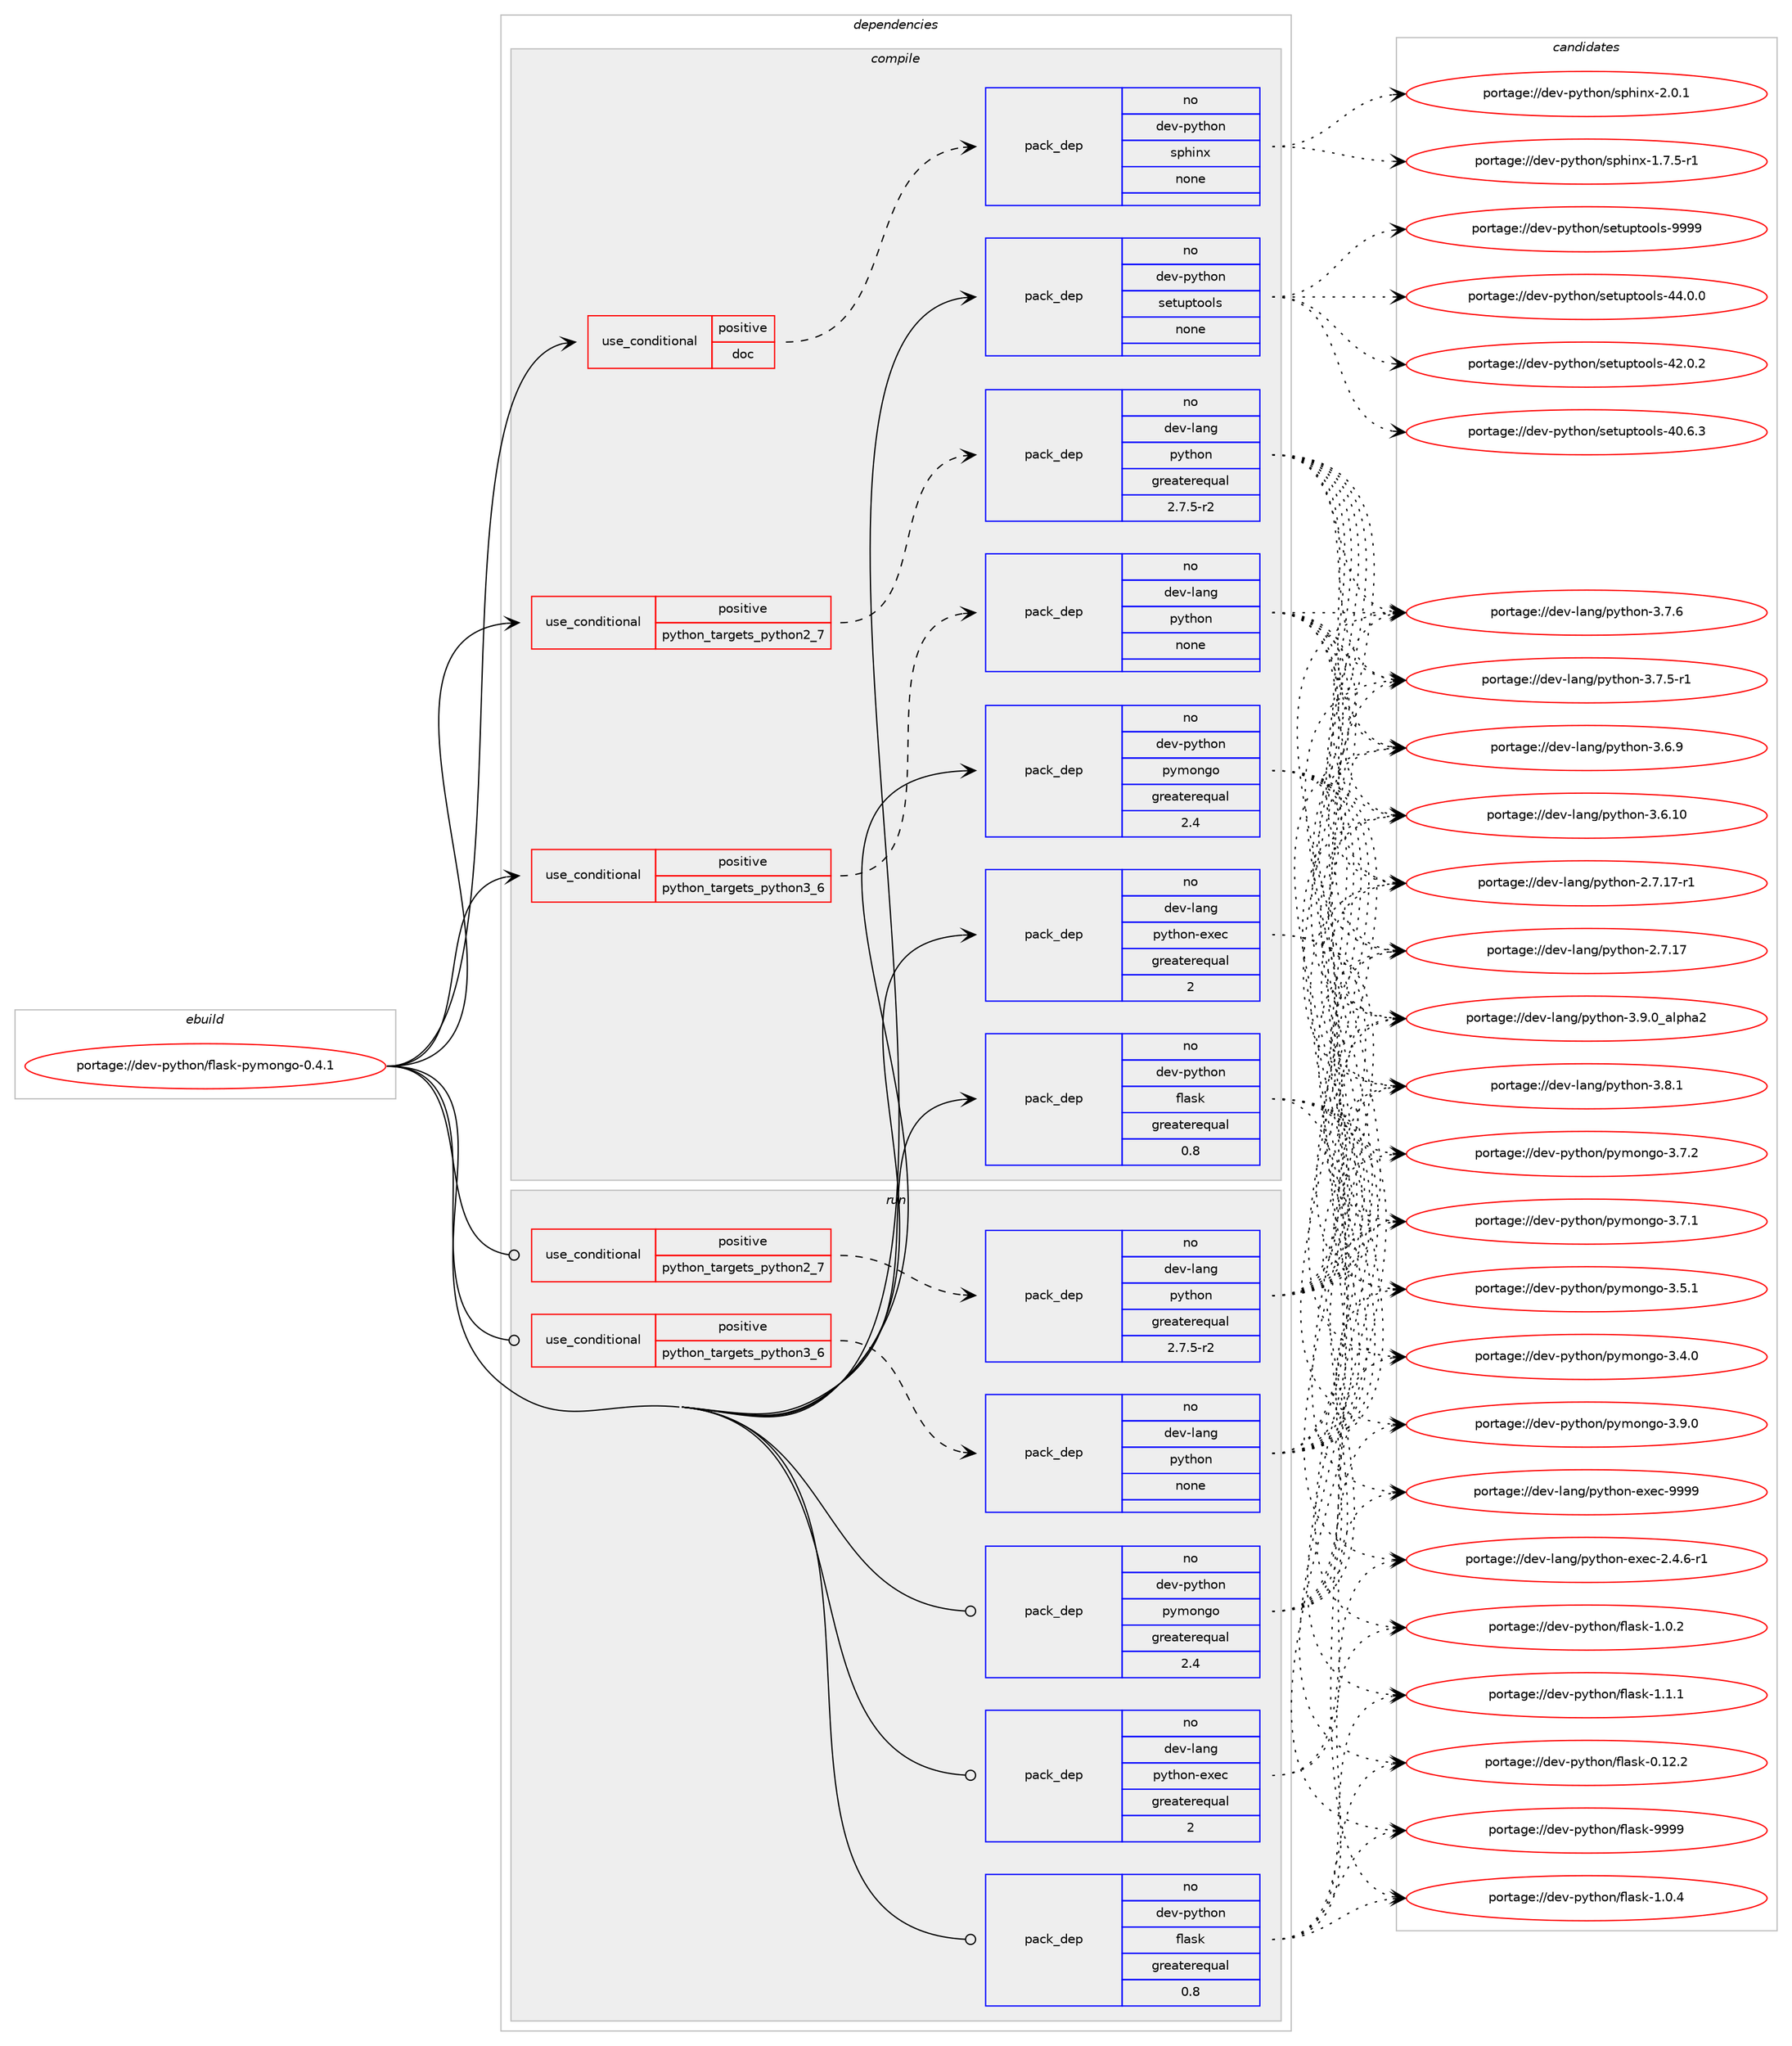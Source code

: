 digraph prolog {

# *************
# Graph options
# *************

newrank=true;
concentrate=true;
compound=true;
graph [rankdir=LR,fontname=Helvetica,fontsize=10,ranksep=1.5];#, ranksep=2.5, nodesep=0.2];
edge  [arrowhead=vee];
node  [fontname=Helvetica,fontsize=10];

# **********
# The ebuild
# **********

subgraph cluster_leftcol {
color=gray;
label=<<i>ebuild</i>>;
id [label="portage://dev-python/flask-pymongo-0.4.1", color=red, width=4, href="../dev-python/flask-pymongo-0.4.1.svg"];
}

# ****************
# The dependencies
# ****************

subgraph cluster_midcol {
color=gray;
label=<<i>dependencies</i>>;
subgraph cluster_compile {
fillcolor="#eeeeee";
style=filled;
label=<<i>compile</i>>;
subgraph cond115773 {
dependency460479 [label=<<TABLE BORDER="0" CELLBORDER="1" CELLSPACING="0" CELLPADDING="4"><TR><TD ROWSPAN="3" CELLPADDING="10">use_conditional</TD></TR><TR><TD>positive</TD></TR><TR><TD>doc</TD></TR></TABLE>>, shape=none, color=red];
subgraph pack339716 {
dependency460480 [label=<<TABLE BORDER="0" CELLBORDER="1" CELLSPACING="0" CELLPADDING="4" WIDTH="220"><TR><TD ROWSPAN="6" CELLPADDING="30">pack_dep</TD></TR><TR><TD WIDTH="110">no</TD></TR><TR><TD>dev-python</TD></TR><TR><TD>sphinx</TD></TR><TR><TD>none</TD></TR><TR><TD></TD></TR></TABLE>>, shape=none, color=blue];
}
dependency460479:e -> dependency460480:w [weight=20,style="dashed",arrowhead="vee"];
}
id:e -> dependency460479:w [weight=20,style="solid",arrowhead="vee"];
subgraph cond115774 {
dependency460481 [label=<<TABLE BORDER="0" CELLBORDER="1" CELLSPACING="0" CELLPADDING="4"><TR><TD ROWSPAN="3" CELLPADDING="10">use_conditional</TD></TR><TR><TD>positive</TD></TR><TR><TD>python_targets_python2_7</TD></TR></TABLE>>, shape=none, color=red];
subgraph pack339717 {
dependency460482 [label=<<TABLE BORDER="0" CELLBORDER="1" CELLSPACING="0" CELLPADDING="4" WIDTH="220"><TR><TD ROWSPAN="6" CELLPADDING="30">pack_dep</TD></TR><TR><TD WIDTH="110">no</TD></TR><TR><TD>dev-lang</TD></TR><TR><TD>python</TD></TR><TR><TD>greaterequal</TD></TR><TR><TD>2.7.5-r2</TD></TR></TABLE>>, shape=none, color=blue];
}
dependency460481:e -> dependency460482:w [weight=20,style="dashed",arrowhead="vee"];
}
id:e -> dependency460481:w [weight=20,style="solid",arrowhead="vee"];
subgraph cond115775 {
dependency460483 [label=<<TABLE BORDER="0" CELLBORDER="1" CELLSPACING="0" CELLPADDING="4"><TR><TD ROWSPAN="3" CELLPADDING="10">use_conditional</TD></TR><TR><TD>positive</TD></TR><TR><TD>python_targets_python3_6</TD></TR></TABLE>>, shape=none, color=red];
subgraph pack339718 {
dependency460484 [label=<<TABLE BORDER="0" CELLBORDER="1" CELLSPACING="0" CELLPADDING="4" WIDTH="220"><TR><TD ROWSPAN="6" CELLPADDING="30">pack_dep</TD></TR><TR><TD WIDTH="110">no</TD></TR><TR><TD>dev-lang</TD></TR><TR><TD>python</TD></TR><TR><TD>none</TD></TR><TR><TD></TD></TR></TABLE>>, shape=none, color=blue];
}
dependency460483:e -> dependency460484:w [weight=20,style="dashed",arrowhead="vee"];
}
id:e -> dependency460483:w [weight=20,style="solid",arrowhead="vee"];
subgraph pack339719 {
dependency460485 [label=<<TABLE BORDER="0" CELLBORDER="1" CELLSPACING="0" CELLPADDING="4" WIDTH="220"><TR><TD ROWSPAN="6" CELLPADDING="30">pack_dep</TD></TR><TR><TD WIDTH="110">no</TD></TR><TR><TD>dev-lang</TD></TR><TR><TD>python-exec</TD></TR><TR><TD>greaterequal</TD></TR><TR><TD>2</TD></TR></TABLE>>, shape=none, color=blue];
}
id:e -> dependency460485:w [weight=20,style="solid",arrowhead="vee"];
subgraph pack339720 {
dependency460486 [label=<<TABLE BORDER="0" CELLBORDER="1" CELLSPACING="0" CELLPADDING="4" WIDTH="220"><TR><TD ROWSPAN="6" CELLPADDING="30">pack_dep</TD></TR><TR><TD WIDTH="110">no</TD></TR><TR><TD>dev-python</TD></TR><TR><TD>flask</TD></TR><TR><TD>greaterequal</TD></TR><TR><TD>0.8</TD></TR></TABLE>>, shape=none, color=blue];
}
id:e -> dependency460486:w [weight=20,style="solid",arrowhead="vee"];
subgraph pack339721 {
dependency460487 [label=<<TABLE BORDER="0" CELLBORDER="1" CELLSPACING="0" CELLPADDING="4" WIDTH="220"><TR><TD ROWSPAN="6" CELLPADDING="30">pack_dep</TD></TR><TR><TD WIDTH="110">no</TD></TR><TR><TD>dev-python</TD></TR><TR><TD>pymongo</TD></TR><TR><TD>greaterequal</TD></TR><TR><TD>2.4</TD></TR></TABLE>>, shape=none, color=blue];
}
id:e -> dependency460487:w [weight=20,style="solid",arrowhead="vee"];
subgraph pack339722 {
dependency460488 [label=<<TABLE BORDER="0" CELLBORDER="1" CELLSPACING="0" CELLPADDING="4" WIDTH="220"><TR><TD ROWSPAN="6" CELLPADDING="30">pack_dep</TD></TR><TR><TD WIDTH="110">no</TD></TR><TR><TD>dev-python</TD></TR><TR><TD>setuptools</TD></TR><TR><TD>none</TD></TR><TR><TD></TD></TR></TABLE>>, shape=none, color=blue];
}
id:e -> dependency460488:w [weight=20,style="solid",arrowhead="vee"];
}
subgraph cluster_compileandrun {
fillcolor="#eeeeee";
style=filled;
label=<<i>compile and run</i>>;
}
subgraph cluster_run {
fillcolor="#eeeeee";
style=filled;
label=<<i>run</i>>;
subgraph cond115776 {
dependency460489 [label=<<TABLE BORDER="0" CELLBORDER="1" CELLSPACING="0" CELLPADDING="4"><TR><TD ROWSPAN="3" CELLPADDING="10">use_conditional</TD></TR><TR><TD>positive</TD></TR><TR><TD>python_targets_python2_7</TD></TR></TABLE>>, shape=none, color=red];
subgraph pack339723 {
dependency460490 [label=<<TABLE BORDER="0" CELLBORDER="1" CELLSPACING="0" CELLPADDING="4" WIDTH="220"><TR><TD ROWSPAN="6" CELLPADDING="30">pack_dep</TD></TR><TR><TD WIDTH="110">no</TD></TR><TR><TD>dev-lang</TD></TR><TR><TD>python</TD></TR><TR><TD>greaterequal</TD></TR><TR><TD>2.7.5-r2</TD></TR></TABLE>>, shape=none, color=blue];
}
dependency460489:e -> dependency460490:w [weight=20,style="dashed",arrowhead="vee"];
}
id:e -> dependency460489:w [weight=20,style="solid",arrowhead="odot"];
subgraph cond115777 {
dependency460491 [label=<<TABLE BORDER="0" CELLBORDER="1" CELLSPACING="0" CELLPADDING="4"><TR><TD ROWSPAN="3" CELLPADDING="10">use_conditional</TD></TR><TR><TD>positive</TD></TR><TR><TD>python_targets_python3_6</TD></TR></TABLE>>, shape=none, color=red];
subgraph pack339724 {
dependency460492 [label=<<TABLE BORDER="0" CELLBORDER="1" CELLSPACING="0" CELLPADDING="4" WIDTH="220"><TR><TD ROWSPAN="6" CELLPADDING="30">pack_dep</TD></TR><TR><TD WIDTH="110">no</TD></TR><TR><TD>dev-lang</TD></TR><TR><TD>python</TD></TR><TR><TD>none</TD></TR><TR><TD></TD></TR></TABLE>>, shape=none, color=blue];
}
dependency460491:e -> dependency460492:w [weight=20,style="dashed",arrowhead="vee"];
}
id:e -> dependency460491:w [weight=20,style="solid",arrowhead="odot"];
subgraph pack339725 {
dependency460493 [label=<<TABLE BORDER="0" CELLBORDER="1" CELLSPACING="0" CELLPADDING="4" WIDTH="220"><TR><TD ROWSPAN="6" CELLPADDING="30">pack_dep</TD></TR><TR><TD WIDTH="110">no</TD></TR><TR><TD>dev-lang</TD></TR><TR><TD>python-exec</TD></TR><TR><TD>greaterequal</TD></TR><TR><TD>2</TD></TR></TABLE>>, shape=none, color=blue];
}
id:e -> dependency460493:w [weight=20,style="solid",arrowhead="odot"];
subgraph pack339726 {
dependency460494 [label=<<TABLE BORDER="0" CELLBORDER="1" CELLSPACING="0" CELLPADDING="4" WIDTH="220"><TR><TD ROWSPAN="6" CELLPADDING="30">pack_dep</TD></TR><TR><TD WIDTH="110">no</TD></TR><TR><TD>dev-python</TD></TR><TR><TD>flask</TD></TR><TR><TD>greaterequal</TD></TR><TR><TD>0.8</TD></TR></TABLE>>, shape=none, color=blue];
}
id:e -> dependency460494:w [weight=20,style="solid",arrowhead="odot"];
subgraph pack339727 {
dependency460495 [label=<<TABLE BORDER="0" CELLBORDER="1" CELLSPACING="0" CELLPADDING="4" WIDTH="220"><TR><TD ROWSPAN="6" CELLPADDING="30">pack_dep</TD></TR><TR><TD WIDTH="110">no</TD></TR><TR><TD>dev-python</TD></TR><TR><TD>pymongo</TD></TR><TR><TD>greaterequal</TD></TR><TR><TD>2.4</TD></TR></TABLE>>, shape=none, color=blue];
}
id:e -> dependency460495:w [weight=20,style="solid",arrowhead="odot"];
}
}

# **************
# The candidates
# **************

subgraph cluster_choices {
rank=same;
color=gray;
label=<<i>candidates</i>>;

subgraph choice339716 {
color=black;
nodesep=1;
choice1001011184511212111610411111047115112104105110120455046484649 [label="portage://dev-python/sphinx-2.0.1", color=red, width=4,href="../dev-python/sphinx-2.0.1.svg"];
choice10010111845112121116104111110471151121041051101204549465546534511449 [label="portage://dev-python/sphinx-1.7.5-r1", color=red, width=4,href="../dev-python/sphinx-1.7.5-r1.svg"];
dependency460480:e -> choice1001011184511212111610411111047115112104105110120455046484649:w [style=dotted,weight="100"];
dependency460480:e -> choice10010111845112121116104111110471151121041051101204549465546534511449:w [style=dotted,weight="100"];
}
subgraph choice339717 {
color=black;
nodesep=1;
choice10010111845108971101034711212111610411111045514657464895971081121049750 [label="portage://dev-lang/python-3.9.0_alpha2", color=red, width=4,href="../dev-lang/python-3.9.0_alpha2.svg"];
choice100101118451089711010347112121116104111110455146564649 [label="portage://dev-lang/python-3.8.1", color=red, width=4,href="../dev-lang/python-3.8.1.svg"];
choice100101118451089711010347112121116104111110455146554654 [label="portage://dev-lang/python-3.7.6", color=red, width=4,href="../dev-lang/python-3.7.6.svg"];
choice1001011184510897110103471121211161041111104551465546534511449 [label="portage://dev-lang/python-3.7.5-r1", color=red, width=4,href="../dev-lang/python-3.7.5-r1.svg"];
choice100101118451089711010347112121116104111110455146544657 [label="portage://dev-lang/python-3.6.9", color=red, width=4,href="../dev-lang/python-3.6.9.svg"];
choice10010111845108971101034711212111610411111045514654464948 [label="portage://dev-lang/python-3.6.10", color=red, width=4,href="../dev-lang/python-3.6.10.svg"];
choice100101118451089711010347112121116104111110455046554649554511449 [label="portage://dev-lang/python-2.7.17-r1", color=red, width=4,href="../dev-lang/python-2.7.17-r1.svg"];
choice10010111845108971101034711212111610411111045504655464955 [label="portage://dev-lang/python-2.7.17", color=red, width=4,href="../dev-lang/python-2.7.17.svg"];
dependency460482:e -> choice10010111845108971101034711212111610411111045514657464895971081121049750:w [style=dotted,weight="100"];
dependency460482:e -> choice100101118451089711010347112121116104111110455146564649:w [style=dotted,weight="100"];
dependency460482:e -> choice100101118451089711010347112121116104111110455146554654:w [style=dotted,weight="100"];
dependency460482:e -> choice1001011184510897110103471121211161041111104551465546534511449:w [style=dotted,weight="100"];
dependency460482:e -> choice100101118451089711010347112121116104111110455146544657:w [style=dotted,weight="100"];
dependency460482:e -> choice10010111845108971101034711212111610411111045514654464948:w [style=dotted,weight="100"];
dependency460482:e -> choice100101118451089711010347112121116104111110455046554649554511449:w [style=dotted,weight="100"];
dependency460482:e -> choice10010111845108971101034711212111610411111045504655464955:w [style=dotted,weight="100"];
}
subgraph choice339718 {
color=black;
nodesep=1;
choice10010111845108971101034711212111610411111045514657464895971081121049750 [label="portage://dev-lang/python-3.9.0_alpha2", color=red, width=4,href="../dev-lang/python-3.9.0_alpha2.svg"];
choice100101118451089711010347112121116104111110455146564649 [label="portage://dev-lang/python-3.8.1", color=red, width=4,href="../dev-lang/python-3.8.1.svg"];
choice100101118451089711010347112121116104111110455146554654 [label="portage://dev-lang/python-3.7.6", color=red, width=4,href="../dev-lang/python-3.7.6.svg"];
choice1001011184510897110103471121211161041111104551465546534511449 [label="portage://dev-lang/python-3.7.5-r1", color=red, width=4,href="../dev-lang/python-3.7.5-r1.svg"];
choice100101118451089711010347112121116104111110455146544657 [label="portage://dev-lang/python-3.6.9", color=red, width=4,href="../dev-lang/python-3.6.9.svg"];
choice10010111845108971101034711212111610411111045514654464948 [label="portage://dev-lang/python-3.6.10", color=red, width=4,href="../dev-lang/python-3.6.10.svg"];
choice100101118451089711010347112121116104111110455046554649554511449 [label="portage://dev-lang/python-2.7.17-r1", color=red, width=4,href="../dev-lang/python-2.7.17-r1.svg"];
choice10010111845108971101034711212111610411111045504655464955 [label="portage://dev-lang/python-2.7.17", color=red, width=4,href="../dev-lang/python-2.7.17.svg"];
dependency460484:e -> choice10010111845108971101034711212111610411111045514657464895971081121049750:w [style=dotted,weight="100"];
dependency460484:e -> choice100101118451089711010347112121116104111110455146564649:w [style=dotted,weight="100"];
dependency460484:e -> choice100101118451089711010347112121116104111110455146554654:w [style=dotted,weight="100"];
dependency460484:e -> choice1001011184510897110103471121211161041111104551465546534511449:w [style=dotted,weight="100"];
dependency460484:e -> choice100101118451089711010347112121116104111110455146544657:w [style=dotted,weight="100"];
dependency460484:e -> choice10010111845108971101034711212111610411111045514654464948:w [style=dotted,weight="100"];
dependency460484:e -> choice100101118451089711010347112121116104111110455046554649554511449:w [style=dotted,weight="100"];
dependency460484:e -> choice10010111845108971101034711212111610411111045504655464955:w [style=dotted,weight="100"];
}
subgraph choice339719 {
color=black;
nodesep=1;
choice10010111845108971101034711212111610411111045101120101994557575757 [label="portage://dev-lang/python-exec-9999", color=red, width=4,href="../dev-lang/python-exec-9999.svg"];
choice10010111845108971101034711212111610411111045101120101994550465246544511449 [label="portage://dev-lang/python-exec-2.4.6-r1", color=red, width=4,href="../dev-lang/python-exec-2.4.6-r1.svg"];
dependency460485:e -> choice10010111845108971101034711212111610411111045101120101994557575757:w [style=dotted,weight="100"];
dependency460485:e -> choice10010111845108971101034711212111610411111045101120101994550465246544511449:w [style=dotted,weight="100"];
}
subgraph choice339720 {
color=black;
nodesep=1;
choice1001011184511212111610411111047102108971151074557575757 [label="portage://dev-python/flask-9999", color=red, width=4,href="../dev-python/flask-9999.svg"];
choice100101118451121211161041111104710210897115107454946494649 [label="portage://dev-python/flask-1.1.1", color=red, width=4,href="../dev-python/flask-1.1.1.svg"];
choice100101118451121211161041111104710210897115107454946484652 [label="portage://dev-python/flask-1.0.4", color=red, width=4,href="../dev-python/flask-1.0.4.svg"];
choice100101118451121211161041111104710210897115107454946484650 [label="portage://dev-python/flask-1.0.2", color=red, width=4,href="../dev-python/flask-1.0.2.svg"];
choice10010111845112121116104111110471021089711510745484649504650 [label="portage://dev-python/flask-0.12.2", color=red, width=4,href="../dev-python/flask-0.12.2.svg"];
dependency460486:e -> choice1001011184511212111610411111047102108971151074557575757:w [style=dotted,weight="100"];
dependency460486:e -> choice100101118451121211161041111104710210897115107454946494649:w [style=dotted,weight="100"];
dependency460486:e -> choice100101118451121211161041111104710210897115107454946484652:w [style=dotted,weight="100"];
dependency460486:e -> choice100101118451121211161041111104710210897115107454946484650:w [style=dotted,weight="100"];
dependency460486:e -> choice10010111845112121116104111110471021089711510745484649504650:w [style=dotted,weight="100"];
}
subgraph choice339721 {
color=black;
nodesep=1;
choice1001011184511212111610411111047112121109111110103111455146574648 [label="portage://dev-python/pymongo-3.9.0", color=red, width=4,href="../dev-python/pymongo-3.9.0.svg"];
choice1001011184511212111610411111047112121109111110103111455146554650 [label="portage://dev-python/pymongo-3.7.2", color=red, width=4,href="../dev-python/pymongo-3.7.2.svg"];
choice1001011184511212111610411111047112121109111110103111455146554649 [label="portage://dev-python/pymongo-3.7.1", color=red, width=4,href="../dev-python/pymongo-3.7.1.svg"];
choice1001011184511212111610411111047112121109111110103111455146534649 [label="portage://dev-python/pymongo-3.5.1", color=red, width=4,href="../dev-python/pymongo-3.5.1.svg"];
choice1001011184511212111610411111047112121109111110103111455146524648 [label="portage://dev-python/pymongo-3.4.0", color=red, width=4,href="../dev-python/pymongo-3.4.0.svg"];
dependency460487:e -> choice1001011184511212111610411111047112121109111110103111455146574648:w [style=dotted,weight="100"];
dependency460487:e -> choice1001011184511212111610411111047112121109111110103111455146554650:w [style=dotted,weight="100"];
dependency460487:e -> choice1001011184511212111610411111047112121109111110103111455146554649:w [style=dotted,weight="100"];
dependency460487:e -> choice1001011184511212111610411111047112121109111110103111455146534649:w [style=dotted,weight="100"];
dependency460487:e -> choice1001011184511212111610411111047112121109111110103111455146524648:w [style=dotted,weight="100"];
}
subgraph choice339722 {
color=black;
nodesep=1;
choice10010111845112121116104111110471151011161171121161111111081154557575757 [label="portage://dev-python/setuptools-9999", color=red, width=4,href="../dev-python/setuptools-9999.svg"];
choice100101118451121211161041111104711510111611711211611111110811545525246484648 [label="portage://dev-python/setuptools-44.0.0", color=red, width=4,href="../dev-python/setuptools-44.0.0.svg"];
choice100101118451121211161041111104711510111611711211611111110811545525046484650 [label="portage://dev-python/setuptools-42.0.2", color=red, width=4,href="../dev-python/setuptools-42.0.2.svg"];
choice100101118451121211161041111104711510111611711211611111110811545524846544651 [label="portage://dev-python/setuptools-40.6.3", color=red, width=4,href="../dev-python/setuptools-40.6.3.svg"];
dependency460488:e -> choice10010111845112121116104111110471151011161171121161111111081154557575757:w [style=dotted,weight="100"];
dependency460488:e -> choice100101118451121211161041111104711510111611711211611111110811545525246484648:w [style=dotted,weight="100"];
dependency460488:e -> choice100101118451121211161041111104711510111611711211611111110811545525046484650:w [style=dotted,weight="100"];
dependency460488:e -> choice100101118451121211161041111104711510111611711211611111110811545524846544651:w [style=dotted,weight="100"];
}
subgraph choice339723 {
color=black;
nodesep=1;
choice10010111845108971101034711212111610411111045514657464895971081121049750 [label="portage://dev-lang/python-3.9.0_alpha2", color=red, width=4,href="../dev-lang/python-3.9.0_alpha2.svg"];
choice100101118451089711010347112121116104111110455146564649 [label="portage://dev-lang/python-3.8.1", color=red, width=4,href="../dev-lang/python-3.8.1.svg"];
choice100101118451089711010347112121116104111110455146554654 [label="portage://dev-lang/python-3.7.6", color=red, width=4,href="../dev-lang/python-3.7.6.svg"];
choice1001011184510897110103471121211161041111104551465546534511449 [label="portage://dev-lang/python-3.7.5-r1", color=red, width=4,href="../dev-lang/python-3.7.5-r1.svg"];
choice100101118451089711010347112121116104111110455146544657 [label="portage://dev-lang/python-3.6.9", color=red, width=4,href="../dev-lang/python-3.6.9.svg"];
choice10010111845108971101034711212111610411111045514654464948 [label="portage://dev-lang/python-3.6.10", color=red, width=4,href="../dev-lang/python-3.6.10.svg"];
choice100101118451089711010347112121116104111110455046554649554511449 [label="portage://dev-lang/python-2.7.17-r1", color=red, width=4,href="../dev-lang/python-2.7.17-r1.svg"];
choice10010111845108971101034711212111610411111045504655464955 [label="portage://dev-lang/python-2.7.17", color=red, width=4,href="../dev-lang/python-2.7.17.svg"];
dependency460490:e -> choice10010111845108971101034711212111610411111045514657464895971081121049750:w [style=dotted,weight="100"];
dependency460490:e -> choice100101118451089711010347112121116104111110455146564649:w [style=dotted,weight="100"];
dependency460490:e -> choice100101118451089711010347112121116104111110455146554654:w [style=dotted,weight="100"];
dependency460490:e -> choice1001011184510897110103471121211161041111104551465546534511449:w [style=dotted,weight="100"];
dependency460490:e -> choice100101118451089711010347112121116104111110455146544657:w [style=dotted,weight="100"];
dependency460490:e -> choice10010111845108971101034711212111610411111045514654464948:w [style=dotted,weight="100"];
dependency460490:e -> choice100101118451089711010347112121116104111110455046554649554511449:w [style=dotted,weight="100"];
dependency460490:e -> choice10010111845108971101034711212111610411111045504655464955:w [style=dotted,weight="100"];
}
subgraph choice339724 {
color=black;
nodesep=1;
choice10010111845108971101034711212111610411111045514657464895971081121049750 [label="portage://dev-lang/python-3.9.0_alpha2", color=red, width=4,href="../dev-lang/python-3.9.0_alpha2.svg"];
choice100101118451089711010347112121116104111110455146564649 [label="portage://dev-lang/python-3.8.1", color=red, width=4,href="../dev-lang/python-3.8.1.svg"];
choice100101118451089711010347112121116104111110455146554654 [label="portage://dev-lang/python-3.7.6", color=red, width=4,href="../dev-lang/python-3.7.6.svg"];
choice1001011184510897110103471121211161041111104551465546534511449 [label="portage://dev-lang/python-3.7.5-r1", color=red, width=4,href="../dev-lang/python-3.7.5-r1.svg"];
choice100101118451089711010347112121116104111110455146544657 [label="portage://dev-lang/python-3.6.9", color=red, width=4,href="../dev-lang/python-3.6.9.svg"];
choice10010111845108971101034711212111610411111045514654464948 [label="portage://dev-lang/python-3.6.10", color=red, width=4,href="../dev-lang/python-3.6.10.svg"];
choice100101118451089711010347112121116104111110455046554649554511449 [label="portage://dev-lang/python-2.7.17-r1", color=red, width=4,href="../dev-lang/python-2.7.17-r1.svg"];
choice10010111845108971101034711212111610411111045504655464955 [label="portage://dev-lang/python-2.7.17", color=red, width=4,href="../dev-lang/python-2.7.17.svg"];
dependency460492:e -> choice10010111845108971101034711212111610411111045514657464895971081121049750:w [style=dotted,weight="100"];
dependency460492:e -> choice100101118451089711010347112121116104111110455146564649:w [style=dotted,weight="100"];
dependency460492:e -> choice100101118451089711010347112121116104111110455146554654:w [style=dotted,weight="100"];
dependency460492:e -> choice1001011184510897110103471121211161041111104551465546534511449:w [style=dotted,weight="100"];
dependency460492:e -> choice100101118451089711010347112121116104111110455146544657:w [style=dotted,weight="100"];
dependency460492:e -> choice10010111845108971101034711212111610411111045514654464948:w [style=dotted,weight="100"];
dependency460492:e -> choice100101118451089711010347112121116104111110455046554649554511449:w [style=dotted,weight="100"];
dependency460492:e -> choice10010111845108971101034711212111610411111045504655464955:w [style=dotted,weight="100"];
}
subgraph choice339725 {
color=black;
nodesep=1;
choice10010111845108971101034711212111610411111045101120101994557575757 [label="portage://dev-lang/python-exec-9999", color=red, width=4,href="../dev-lang/python-exec-9999.svg"];
choice10010111845108971101034711212111610411111045101120101994550465246544511449 [label="portage://dev-lang/python-exec-2.4.6-r1", color=red, width=4,href="../dev-lang/python-exec-2.4.6-r1.svg"];
dependency460493:e -> choice10010111845108971101034711212111610411111045101120101994557575757:w [style=dotted,weight="100"];
dependency460493:e -> choice10010111845108971101034711212111610411111045101120101994550465246544511449:w [style=dotted,weight="100"];
}
subgraph choice339726 {
color=black;
nodesep=1;
choice1001011184511212111610411111047102108971151074557575757 [label="portage://dev-python/flask-9999", color=red, width=4,href="../dev-python/flask-9999.svg"];
choice100101118451121211161041111104710210897115107454946494649 [label="portage://dev-python/flask-1.1.1", color=red, width=4,href="../dev-python/flask-1.1.1.svg"];
choice100101118451121211161041111104710210897115107454946484652 [label="portage://dev-python/flask-1.0.4", color=red, width=4,href="../dev-python/flask-1.0.4.svg"];
choice100101118451121211161041111104710210897115107454946484650 [label="portage://dev-python/flask-1.0.2", color=red, width=4,href="../dev-python/flask-1.0.2.svg"];
choice10010111845112121116104111110471021089711510745484649504650 [label="portage://dev-python/flask-0.12.2", color=red, width=4,href="../dev-python/flask-0.12.2.svg"];
dependency460494:e -> choice1001011184511212111610411111047102108971151074557575757:w [style=dotted,weight="100"];
dependency460494:e -> choice100101118451121211161041111104710210897115107454946494649:w [style=dotted,weight="100"];
dependency460494:e -> choice100101118451121211161041111104710210897115107454946484652:w [style=dotted,weight="100"];
dependency460494:e -> choice100101118451121211161041111104710210897115107454946484650:w [style=dotted,weight="100"];
dependency460494:e -> choice10010111845112121116104111110471021089711510745484649504650:w [style=dotted,weight="100"];
}
subgraph choice339727 {
color=black;
nodesep=1;
choice1001011184511212111610411111047112121109111110103111455146574648 [label="portage://dev-python/pymongo-3.9.0", color=red, width=4,href="../dev-python/pymongo-3.9.0.svg"];
choice1001011184511212111610411111047112121109111110103111455146554650 [label="portage://dev-python/pymongo-3.7.2", color=red, width=4,href="../dev-python/pymongo-3.7.2.svg"];
choice1001011184511212111610411111047112121109111110103111455146554649 [label="portage://dev-python/pymongo-3.7.1", color=red, width=4,href="../dev-python/pymongo-3.7.1.svg"];
choice1001011184511212111610411111047112121109111110103111455146534649 [label="portage://dev-python/pymongo-3.5.1", color=red, width=4,href="../dev-python/pymongo-3.5.1.svg"];
choice1001011184511212111610411111047112121109111110103111455146524648 [label="portage://dev-python/pymongo-3.4.0", color=red, width=4,href="../dev-python/pymongo-3.4.0.svg"];
dependency460495:e -> choice1001011184511212111610411111047112121109111110103111455146574648:w [style=dotted,weight="100"];
dependency460495:e -> choice1001011184511212111610411111047112121109111110103111455146554650:w [style=dotted,weight="100"];
dependency460495:e -> choice1001011184511212111610411111047112121109111110103111455146554649:w [style=dotted,weight="100"];
dependency460495:e -> choice1001011184511212111610411111047112121109111110103111455146534649:w [style=dotted,weight="100"];
dependency460495:e -> choice1001011184511212111610411111047112121109111110103111455146524648:w [style=dotted,weight="100"];
}
}

}
